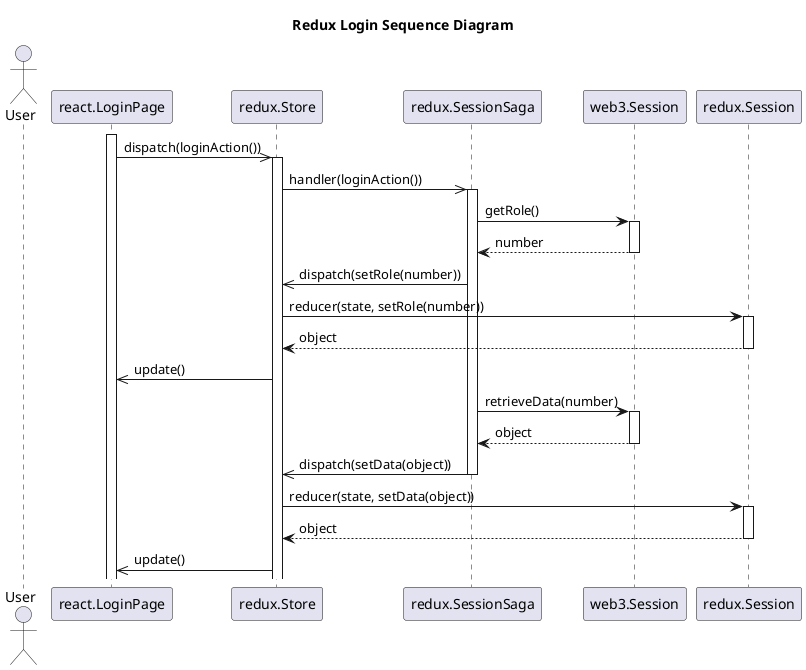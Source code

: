 @startuml
title "Redux Login Sequence Diagram"

actor User
participant react.LoginPage
participant redux.Store
participant redux.SessionSaga
participant web3.Session
participant redux.Session

activate react.LoginPage
react.LoginPage ->> redux.Store: dispatch(loginAction())
activate redux.Store
redux.Store ->> redux.SessionSaga: handler(loginAction())
activate redux.SessionSaga
redux.SessionSaga -> web3.Session: getRole()
activate web3.Session
web3.Session --> redux.SessionSaga: number
deactivate web3.Session
redux.SessionSaga ->> redux.Store: dispatch(setRole(number))
redux.Store -> redux.Session: reducer(state, setRole(number))
activate redux.Session
redux.Session --> redux.Store: object
deactivate redux.Session
redux.Store ->> react.LoginPage: update()
redux.SessionSaga -> web3.Session: retrieveData(number)
activate web3.Session
web3.Session --> redux.SessionSaga: object
deactivate web3.Session
redux.SessionSaga ->> redux.Store: dispatch(setData(object))
deactivate redux.SessionSaga
redux.Store -> redux.Session: reducer(state, setData(object))
activate redux.Session
redux.Session --> redux.Store: object
deactivate redux.Session
redux.Store ->> react.LoginPage: update()
@enduml
